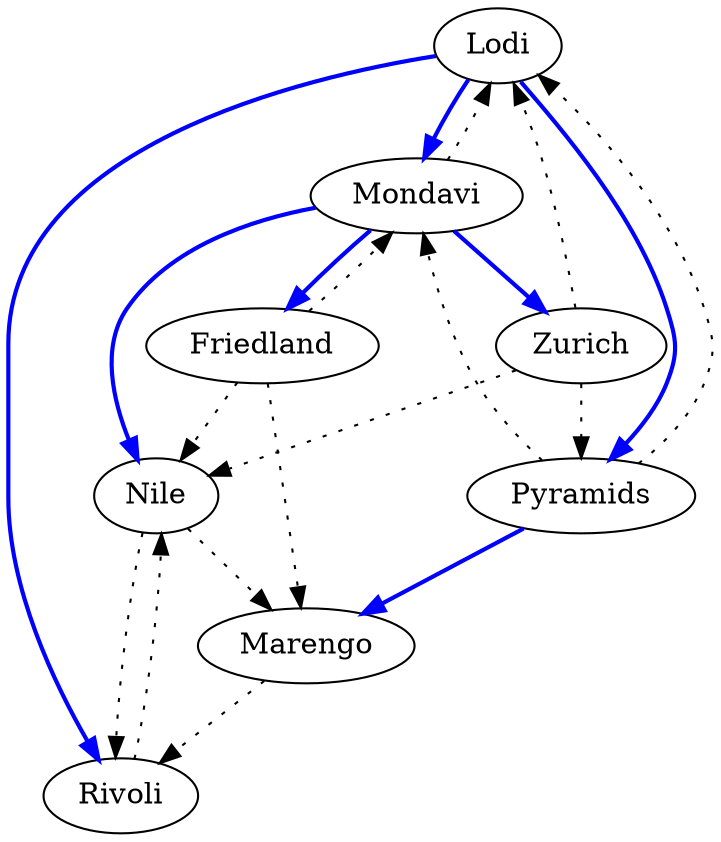 digraph G {

    Lodi;
    Nile;
    Mondavi;
    Rivoli;
    Pyramids;
    Zurich;
    Marengo;
    Friedland;

    Lodi->Mondavi [style=bold, color = blue]
    Lodi->Rivoli [style=bold, color = blue]
    Lodi->Pyramids [style=bold, color = blue]
    Nile->Rivoli [style=dotted]
    Nile->Marengo [style=dotted]
    Mondavi->Lodi [style=dotted]
    Mondavi->Nile [style=bold, color = blue]
    Mondavi->Zurich [style=bold, color = blue]
    Mondavi->Friedland [style=bold, color = blue]
    Rivoli->Nile [style=dotted]
    Pyramids->Mondavi [style=dotted]
    Pyramids->Lodi [style=dotted]
    Pyramids->Marengo [style=bold, color = blue]
    Zurich->Nile [style=dotted]
    Zurich->Pyramids [style=dotted]
    Zurich->Lodi [style=dotted]
    Marengo->Rivoli [style=dotted]
    Friedland->Mondavi [style=dotted]
    Friedland->Nile [style=dotted]
    Friedland->Marengo [style=dotted]
}